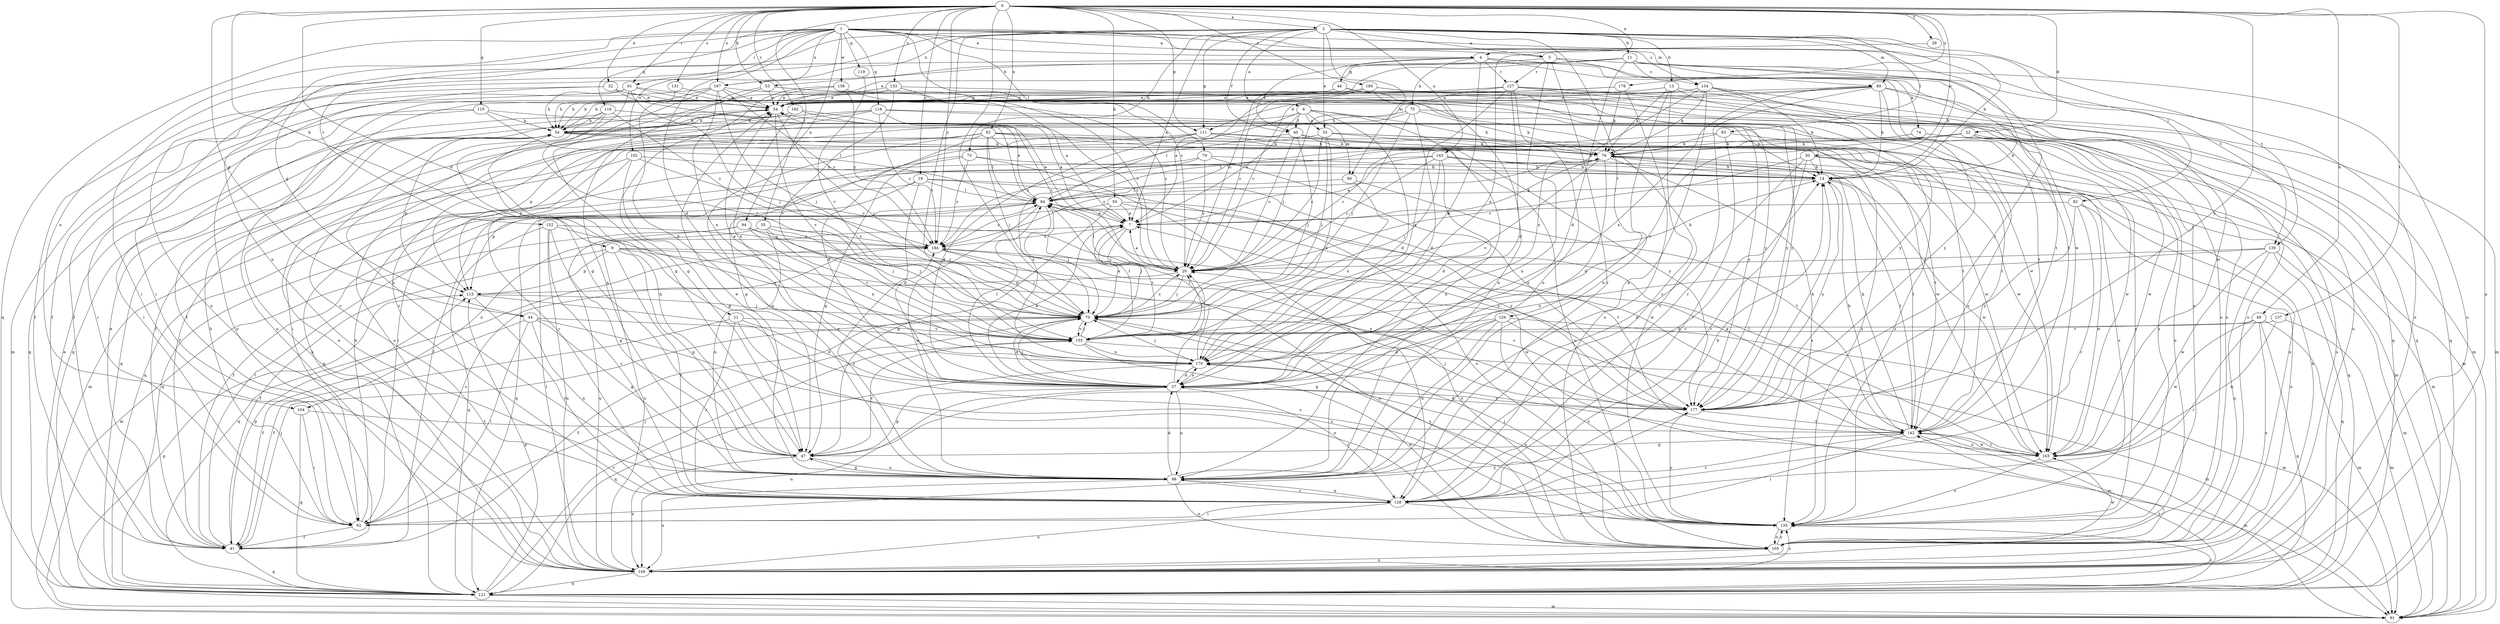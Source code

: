 strict digraph  {
0;
1;
2;
4;
5;
6;
7;
9;
11;
13;
14;
19;
20;
21;
22;
27;
30;
32;
33;
34;
35;
39;
40;
41;
44;
46;
47;
49;
50;
53;
54;
61;
62;
70;
73;
74;
75;
76;
79;
82;
83;
84;
89;
90;
91;
92;
94;
98;
102;
104;
105;
111;
113;
115;
116;
118;
119;
121;
126;
127;
128;
131;
133;
134;
135;
137;
139;
142;
143;
149;
152;
155;
156;
163;
167;
170;
177;
178;
180;
182;
184;
0 -> 2  [label=a];
0 -> 4  [label=a];
0 -> 9  [label=b];
0 -> 19  [label=c];
0 -> 21  [label=d];
0 -> 22  [label=d];
0 -> 30  [label=e];
0 -> 32  [label=e];
0 -> 35  [label=f];
0 -> 39  [label=f];
0 -> 44  [label=g];
0 -> 49  [label=h];
0 -> 50  [label=h];
0 -> 53  [label=h];
0 -> 61  [label=i];
0 -> 70  [label=j];
0 -> 92  [label=n];
0 -> 111  [label=p];
0 -> 115  [label=q];
0 -> 131  [label=s];
0 -> 133  [label=s];
0 -> 137  [label=t];
0 -> 143  [label=u];
0 -> 149  [label=u];
0 -> 167  [label=x];
0 -> 177  [label=y];
0 -> 178  [label=z];
0 -> 180  [label=z];
0 -> 182  [label=z];
0 -> 184  [label=z];
1 -> 4  [label=a];
1 -> 5  [label=a];
1 -> 20  [label=c];
1 -> 27  [label=d];
1 -> 44  [label=g];
1 -> 61  [label=i];
1 -> 79  [label=l];
1 -> 89  [label=m];
1 -> 94  [label=n];
1 -> 98  [label=n];
1 -> 102  [label=o];
1 -> 104  [label=o];
1 -> 116  [label=q];
1 -> 118  [label=q];
1 -> 119  [label=q];
1 -> 121  [label=q];
1 -> 134  [label=s];
1 -> 139  [label=t];
1 -> 156  [label=w];
1 -> 163  [label=w];
1 -> 167  [label=x];
2 -> 5  [label=a];
2 -> 6  [label=a];
2 -> 7  [label=a];
2 -> 11  [label=b];
2 -> 13  [label=b];
2 -> 14  [label=b];
2 -> 33  [label=e];
2 -> 40  [label=f];
2 -> 73  [label=k];
2 -> 82  [label=l];
2 -> 83  [label=l];
2 -> 89  [label=m];
2 -> 90  [label=m];
2 -> 111  [label=p];
2 -> 126  [label=r];
2 -> 139  [label=t];
2 -> 149  [label=u];
2 -> 152  [label=v];
2 -> 155  [label=v];
2 -> 167  [label=x];
4 -> 40  [label=f];
4 -> 46  [label=g];
4 -> 62  [label=i];
4 -> 74  [label=k];
4 -> 75  [label=k];
4 -> 127  [label=r];
4 -> 142  [label=t];
4 -> 163  [label=w];
4 -> 170  [label=x];
5 -> 53  [label=h];
5 -> 98  [label=n];
5 -> 127  [label=r];
5 -> 128  [label=r];
5 -> 142  [label=t];
5 -> 149  [label=u];
6 -> 7  [label=a];
6 -> 27  [label=d];
6 -> 33  [label=e];
6 -> 40  [label=f];
6 -> 76  [label=k];
6 -> 84  [label=l];
6 -> 90  [label=m];
6 -> 98  [label=n];
6 -> 149  [label=u];
7 -> 34  [label=e];
7 -> 70  [label=j];
7 -> 76  [label=k];
7 -> 104  [label=o];
7 -> 155  [label=v];
7 -> 184  [label=z];
9 -> 20  [label=c];
9 -> 41  [label=f];
9 -> 47  [label=g];
9 -> 113  [label=p];
9 -> 128  [label=r];
9 -> 163  [label=w];
9 -> 177  [label=y];
11 -> 14  [label=b];
11 -> 20  [label=c];
11 -> 27  [label=d];
11 -> 34  [label=e];
11 -> 62  [label=i];
11 -> 134  [label=s];
11 -> 149  [label=u];
11 -> 177  [label=y];
13 -> 34  [label=e];
13 -> 41  [label=f];
13 -> 76  [label=k];
13 -> 98  [label=n];
13 -> 105  [label=o];
13 -> 128  [label=r];
13 -> 177  [label=y];
14 -> 84  [label=l];
14 -> 142  [label=t];
14 -> 163  [label=w];
14 -> 177  [label=y];
19 -> 27  [label=d];
19 -> 84  [label=l];
19 -> 105  [label=o];
19 -> 113  [label=p];
19 -> 121  [label=q];
19 -> 163  [label=w];
20 -> 7  [label=a];
20 -> 14  [label=b];
20 -> 70  [label=j];
20 -> 84  [label=l];
20 -> 113  [label=p];
21 -> 27  [label=d];
21 -> 41  [label=f];
21 -> 105  [label=o];
21 -> 128  [label=r];
21 -> 155  [label=v];
22 -> 14  [label=b];
22 -> 20  [label=c];
22 -> 76  [label=k];
22 -> 105  [label=o];
22 -> 149  [label=u];
22 -> 155  [label=v];
22 -> 163  [label=w];
27 -> 7  [label=a];
27 -> 20  [label=c];
27 -> 47  [label=g];
27 -> 70  [label=j];
27 -> 84  [label=l];
27 -> 98  [label=n];
27 -> 128  [label=r];
27 -> 149  [label=u];
27 -> 170  [label=x];
27 -> 177  [label=y];
30 -> 14  [label=b];
30 -> 20  [label=c];
30 -> 91  [label=m];
30 -> 98  [label=n];
30 -> 128  [label=r];
30 -> 135  [label=s];
32 -> 34  [label=e];
32 -> 41  [label=f];
32 -> 84  [label=l];
32 -> 135  [label=s];
32 -> 149  [label=u];
33 -> 20  [label=c];
33 -> 47  [label=g];
33 -> 70  [label=j];
33 -> 76  [label=k];
33 -> 91  [label=m];
33 -> 163  [label=w];
33 -> 170  [label=x];
34 -> 54  [label=h];
34 -> 70  [label=j];
34 -> 155  [label=v];
35 -> 70  [label=j];
35 -> 98  [label=n];
35 -> 149  [label=u];
35 -> 155  [label=v];
35 -> 184  [label=z];
39 -> 170  [label=x];
40 -> 20  [label=c];
40 -> 70  [label=j];
40 -> 76  [label=k];
40 -> 135  [label=s];
40 -> 184  [label=z];
41 -> 34  [label=e];
41 -> 70  [label=j];
41 -> 84  [label=l];
41 -> 113  [label=p];
41 -> 121  [label=q];
44 -> 41  [label=f];
44 -> 47  [label=g];
44 -> 62  [label=i];
44 -> 98  [label=n];
44 -> 135  [label=s];
44 -> 155  [label=v];
46 -> 34  [label=e];
46 -> 54  [label=h];
46 -> 149  [label=u];
46 -> 177  [label=y];
47 -> 54  [label=h];
47 -> 98  [label=n];
47 -> 149  [label=u];
47 -> 155  [label=v];
49 -> 91  [label=m];
49 -> 105  [label=o];
49 -> 121  [label=q];
49 -> 128  [label=r];
49 -> 155  [label=v];
49 -> 163  [label=w];
50 -> 7  [label=a];
50 -> 47  [label=g];
50 -> 142  [label=t];
50 -> 177  [label=y];
50 -> 184  [label=z];
53 -> 34  [label=e];
53 -> 54  [label=h];
53 -> 98  [label=n];
53 -> 163  [label=w];
53 -> 177  [label=y];
54 -> 76  [label=k];
54 -> 105  [label=o];
54 -> 113  [label=p];
54 -> 121  [label=q];
54 -> 142  [label=t];
61 -> 20  [label=c];
61 -> 34  [label=e];
61 -> 41  [label=f];
61 -> 47  [label=g];
61 -> 54  [label=h];
61 -> 70  [label=j];
62 -> 41  [label=f];
62 -> 54  [label=h];
62 -> 70  [label=j];
62 -> 76  [label=k];
62 -> 177  [label=y];
62 -> 184  [label=z];
70 -> 7  [label=a];
70 -> 20  [label=c];
70 -> 27  [label=d];
70 -> 41  [label=f];
70 -> 135  [label=s];
70 -> 155  [label=v];
73 -> 14  [label=b];
73 -> 47  [label=g];
73 -> 62  [label=i];
73 -> 128  [label=r];
73 -> 184  [label=z];
74 -> 76  [label=k];
74 -> 84  [label=l];
74 -> 135  [label=s];
74 -> 163  [label=w];
75 -> 27  [label=d];
75 -> 54  [label=h];
75 -> 70  [label=j];
75 -> 76  [label=k];
75 -> 91  [label=m];
75 -> 113  [label=p];
76 -> 14  [label=b];
76 -> 27  [label=d];
76 -> 121  [label=q];
76 -> 135  [label=s];
76 -> 155  [label=v];
76 -> 184  [label=z];
79 -> 14  [label=b];
79 -> 20  [label=c];
79 -> 121  [label=q];
79 -> 170  [label=x];
79 -> 177  [label=y];
82 -> 7  [label=a];
82 -> 128  [label=r];
82 -> 149  [label=u];
82 -> 163  [label=w];
82 -> 177  [label=y];
83 -> 76  [label=k];
83 -> 84  [label=l];
83 -> 128  [label=r];
83 -> 135  [label=s];
84 -> 7  [label=a];
84 -> 34  [label=e];
84 -> 41  [label=f];
84 -> 70  [label=j];
84 -> 98  [label=n];
84 -> 121  [label=q];
84 -> 177  [label=y];
89 -> 14  [label=b];
89 -> 34  [label=e];
89 -> 70  [label=j];
89 -> 91  [label=m];
89 -> 121  [label=q];
89 -> 128  [label=r];
89 -> 142  [label=t];
89 -> 170  [label=x];
89 -> 111  [label=d];
90 -> 84  [label=l];
90 -> 142  [label=t];
90 -> 170  [label=x];
91 -> 113  [label=p];
92 -> 14  [label=b];
92 -> 27  [label=d];
92 -> 41  [label=f];
92 -> 70  [label=j];
92 -> 76  [label=k];
92 -> 84  [label=l];
92 -> 98  [label=n];
92 -> 121  [label=q];
92 -> 163  [label=w];
92 -> 177  [label=y];
94 -> 70  [label=j];
94 -> 91  [label=m];
94 -> 149  [label=u];
94 -> 170  [label=x];
94 -> 184  [label=z];
98 -> 14  [label=b];
98 -> 27  [label=d];
98 -> 34  [label=e];
98 -> 47  [label=g];
98 -> 105  [label=o];
98 -> 128  [label=r];
98 -> 149  [label=u];
98 -> 184  [label=z];
102 -> 14  [label=b];
102 -> 20  [label=c];
102 -> 47  [label=g];
102 -> 91  [label=m];
102 -> 128  [label=r];
104 -> 62  [label=i];
104 -> 121  [label=q];
104 -> 142  [label=t];
105 -> 135  [label=s];
105 -> 149  [label=u];
105 -> 163  [label=w];
105 -> 184  [label=z];
111 -> 27  [label=d];
111 -> 62  [label=i];
111 -> 76  [label=k];
111 -> 113  [label=p];
111 -> 135  [label=s];
111 -> 163  [label=w];
113 -> 70  [label=j];
113 -> 128  [label=r];
113 -> 135  [label=s];
115 -> 14  [label=b];
115 -> 54  [label=h];
115 -> 62  [label=i];
115 -> 84  [label=l];
115 -> 121  [label=q];
116 -> 54  [label=h];
116 -> 62  [label=i];
116 -> 70  [label=j];
116 -> 128  [label=r];
116 -> 142  [label=t];
116 -> 184  [label=z];
118 -> 20  [label=c];
118 -> 41  [label=f];
118 -> 54  [label=h];
118 -> 128  [label=r];
118 -> 142  [label=t];
118 -> 177  [label=y];
118 -> 184  [label=z];
119 -> 155  [label=v];
121 -> 34  [label=e];
121 -> 91  [label=m];
121 -> 113  [label=p];
121 -> 135  [label=s];
121 -> 142  [label=t];
121 -> 155  [label=v];
126 -> 27  [label=d];
126 -> 47  [label=g];
126 -> 91  [label=m];
126 -> 98  [label=n];
126 -> 135  [label=s];
126 -> 149  [label=u];
126 -> 155  [label=v];
127 -> 20  [label=c];
127 -> 27  [label=d];
127 -> 34  [label=e];
127 -> 54  [label=h];
127 -> 91  [label=m];
127 -> 98  [label=n];
127 -> 105  [label=o];
127 -> 121  [label=q];
127 -> 170  [label=x];
128 -> 14  [label=b];
128 -> 62  [label=i];
128 -> 98  [label=n];
128 -> 135  [label=s];
128 -> 149  [label=u];
131 -> 27  [label=d];
131 -> 34  [label=e];
133 -> 20  [label=c];
133 -> 34  [label=e];
133 -> 98  [label=n];
133 -> 155  [label=v];
133 -> 177  [label=y];
134 -> 14  [label=b];
134 -> 34  [label=e];
134 -> 54  [label=h];
134 -> 76  [label=k];
134 -> 98  [label=n];
134 -> 121  [label=q];
134 -> 135  [label=s];
134 -> 170  [label=x];
135 -> 70  [label=j];
135 -> 105  [label=o];
135 -> 170  [label=x];
135 -> 177  [label=y];
137 -> 91  [label=m];
137 -> 155  [label=v];
137 -> 163  [label=w];
139 -> 20  [label=c];
139 -> 91  [label=m];
139 -> 105  [label=o];
139 -> 121  [label=q];
139 -> 163  [label=w];
139 -> 170  [label=x];
142 -> 7  [label=a];
142 -> 14  [label=b];
142 -> 47  [label=g];
142 -> 62  [label=i];
142 -> 76  [label=k];
142 -> 91  [label=m];
142 -> 128  [label=r];
142 -> 163  [label=w];
143 -> 7  [label=a];
143 -> 14  [label=b];
143 -> 20  [label=c];
143 -> 27  [label=d];
143 -> 41  [label=f];
143 -> 70  [label=j];
143 -> 105  [label=o];
143 -> 142  [label=t];
149 -> 34  [label=e];
149 -> 54  [label=h];
149 -> 76  [label=k];
149 -> 84  [label=l];
149 -> 121  [label=q];
149 -> 135  [label=s];
152 -> 47  [label=g];
152 -> 121  [label=q];
152 -> 128  [label=r];
152 -> 149  [label=u];
152 -> 155  [label=v];
152 -> 184  [label=z];
155 -> 20  [label=c];
155 -> 70  [label=j];
155 -> 84  [label=l];
155 -> 91  [label=m];
155 -> 105  [label=o];
155 -> 170  [label=x];
156 -> 7  [label=a];
156 -> 34  [label=e];
156 -> 47  [label=g];
156 -> 184  [label=z];
163 -> 84  [label=l];
163 -> 135  [label=s];
163 -> 142  [label=t];
167 -> 34  [label=e];
167 -> 41  [label=f];
167 -> 47  [label=g];
167 -> 70  [label=j];
167 -> 91  [label=m];
167 -> 170  [label=x];
167 -> 177  [label=y];
167 -> 184  [label=z];
170 -> 27  [label=d];
170 -> 34  [label=e];
170 -> 70  [label=j];
170 -> 84  [label=l];
170 -> 91  [label=m];
170 -> 121  [label=q];
177 -> 14  [label=b];
177 -> 20  [label=c];
177 -> 27  [label=d];
177 -> 70  [label=j];
177 -> 142  [label=t];
178 -> 34  [label=e];
178 -> 76  [label=k];
178 -> 105  [label=o];
178 -> 149  [label=u];
180 -> 7  [label=a];
180 -> 20  [label=c];
180 -> 34  [label=e];
180 -> 98  [label=n];
180 -> 105  [label=o];
180 -> 135  [label=s];
182 -> 7  [label=a];
182 -> 20  [label=c];
182 -> 54  [label=h];
182 -> 121  [label=q];
182 -> 170  [label=x];
184 -> 20  [label=c];
184 -> 70  [label=j];
184 -> 105  [label=o];
184 -> 121  [label=q];
}
